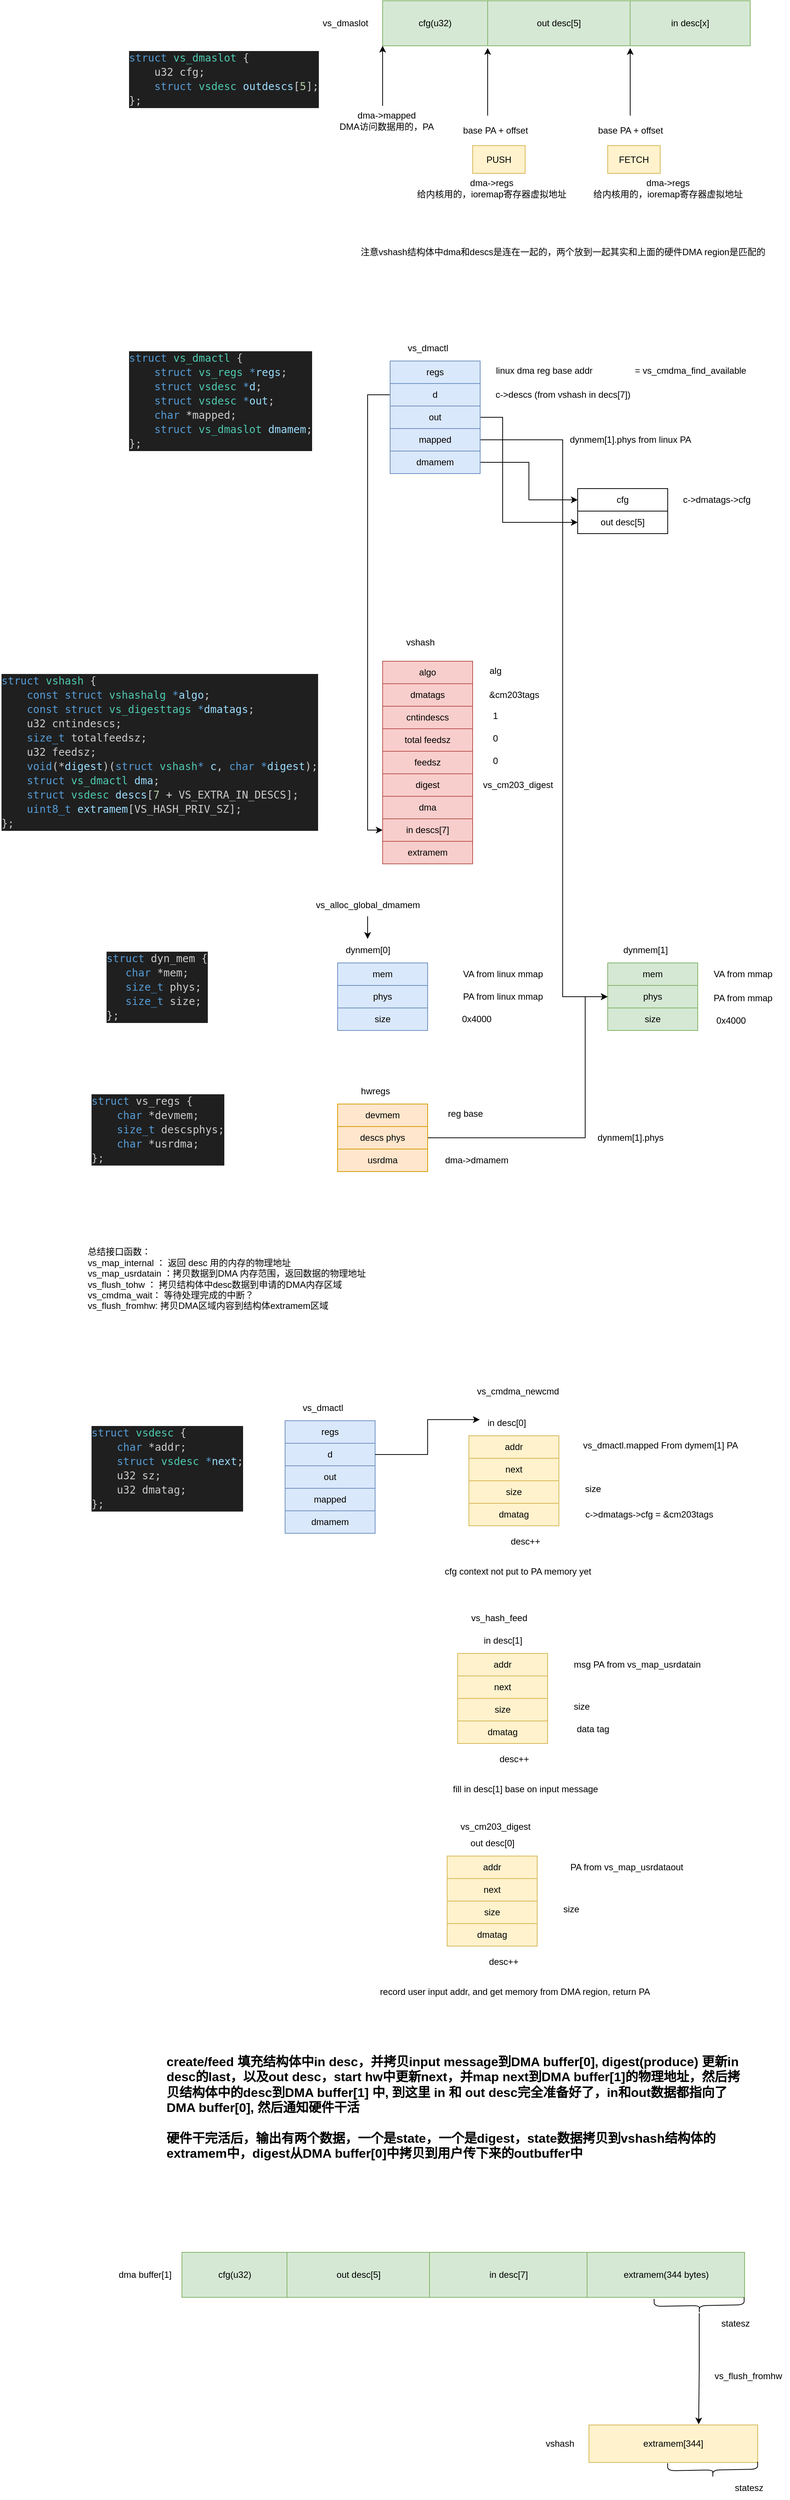 <mxfile version="24.4.2" type="github">
  <diagram name="Page-1" id="1T8nS3-H_Zj8YaDaIl3L">
    <mxGraphModel dx="2086" dy="682" grid="1" gridSize="10" guides="1" tooltips="1" connect="1" arrows="1" fold="1" page="1" pageScale="1" pageWidth="850" pageHeight="1100" math="0" shadow="0">
      <root>
        <mxCell id="0" />
        <mxCell id="1" parent="0" />
        <mxCell id="O9-vtD-8rxhe8wtmSDLd-1" value="cfg(u32)" style="rounded=0;whiteSpace=wrap;html=1;fillColor=#d5e8d4;strokeColor=#82b366;" vertex="1" parent="1">
          <mxGeometry x="220" y="260" width="140" height="60" as="geometry" />
        </mxCell>
        <mxCell id="O9-vtD-8rxhe8wtmSDLd-2" value="out desc[5]" style="rounded=0;whiteSpace=wrap;html=1;fillColor=#d5e8d4;strokeColor=#82b366;" vertex="1" parent="1">
          <mxGeometry x="360" y="260" width="190" height="60" as="geometry" />
        </mxCell>
        <mxCell id="O9-vtD-8rxhe8wtmSDLd-3" value="in desc[x]" style="rounded=0;whiteSpace=wrap;html=1;fillColor=#d5e8d4;strokeColor=#82b366;" vertex="1" parent="1">
          <mxGeometry x="550" y="260" width="160" height="60" as="geometry" />
        </mxCell>
        <mxCell id="O9-vtD-8rxhe8wtmSDLd-4" value="&lt;div style=&quot;color: #cccccc;background-color: #1f1f1f;font-family: &#39;Droid Sans Mono&#39;, &#39;monospace&#39;, monospace;font-weight: normal;font-size: 14px;line-height: 19px;white-space: pre;&quot;&gt;&lt;div&gt;&lt;span style=&quot;color: #569cd6;&quot;&gt;struct&lt;/span&gt;&lt;span style=&quot;color: #cccccc;&quot;&gt; &lt;/span&gt;&lt;span style=&quot;color: #4ec9b0;&quot;&gt;vs_dmaslot&lt;/span&gt;&lt;span style=&quot;color: #cccccc;&quot;&gt; {&lt;/span&gt;&lt;/div&gt;&lt;div&gt;&lt;span style=&quot;color: #cccccc;&quot;&gt;    u32 cfg;&lt;/span&gt;&lt;/div&gt;&lt;div&gt;&lt;span style=&quot;color: #cccccc;&quot;&gt;    &lt;/span&gt;&lt;span style=&quot;color: #569cd6;&quot;&gt;struct&lt;/span&gt;&lt;span style=&quot;color: #cccccc;&quot;&gt; &lt;/span&gt;&lt;span style=&quot;color: #4ec9b0;&quot;&gt;vsdesc&lt;/span&gt;&lt;span style=&quot;color: #cccccc;&quot;&gt; &lt;/span&gt;&lt;span style=&quot;color: #9cdcfe;&quot;&gt;outdescs&lt;/span&gt;&lt;span style=&quot;color: #cccccc;&quot;&gt;[&lt;/span&gt;&lt;span style=&quot;color: #b5cea8;&quot;&gt;5&lt;/span&gt;&lt;span style=&quot;color: #cccccc;&quot;&gt;];&lt;/span&gt;&lt;/div&gt;&lt;div&gt;&lt;span style=&quot;color: #cccccc;&quot;&gt;};&lt;/span&gt;&lt;/div&gt;&lt;/div&gt;" style="text;whiteSpace=wrap;html=1;" vertex="1" parent="1">
          <mxGeometry x="-120" y="320" width="290" height="100" as="geometry" />
        </mxCell>
        <mxCell id="O9-vtD-8rxhe8wtmSDLd-5" value="vs_dmaslot" style="text;html=1;align=center;verticalAlign=middle;resizable=0;points=[];autosize=1;strokeColor=none;fillColor=none;" vertex="1" parent="1">
          <mxGeometry x="130" y="275" width="80" height="30" as="geometry" />
        </mxCell>
        <mxCell id="O9-vtD-8rxhe8wtmSDLd-6" value="" style="endArrow=classic;html=1;rounded=0;entryX=0;entryY=1;entryDx=0;entryDy=0;" edge="1" parent="1" target="O9-vtD-8rxhe8wtmSDLd-1">
          <mxGeometry width="50" height="50" relative="1" as="geometry">
            <mxPoint x="220" y="400" as="sourcePoint" />
            <mxPoint x="270" y="390" as="targetPoint" />
          </mxGeometry>
        </mxCell>
        <mxCell id="O9-vtD-8rxhe8wtmSDLd-7" value="dma-&amp;gt;mapped&lt;div&gt;DMA访问数据用的，PA&lt;/div&gt;" style="text;html=1;align=center;verticalAlign=middle;resizable=0;points=[];autosize=1;strokeColor=none;fillColor=none;" vertex="1" parent="1">
          <mxGeometry x="150" y="400" width="150" height="40" as="geometry" />
        </mxCell>
        <mxCell id="O9-vtD-8rxhe8wtmSDLd-8" value="" style="endArrow=classic;html=1;rounded=0;entryX=0;entryY=1;entryDx=0;entryDy=0;" edge="1" parent="1">
          <mxGeometry width="50" height="50" relative="1" as="geometry">
            <mxPoint x="360" y="413" as="sourcePoint" />
            <mxPoint x="360" y="323" as="targetPoint" />
          </mxGeometry>
        </mxCell>
        <mxCell id="O9-vtD-8rxhe8wtmSDLd-9" value="" style="endArrow=classic;html=1;rounded=0;entryX=0;entryY=1;entryDx=0;entryDy=0;" edge="1" parent="1">
          <mxGeometry width="50" height="50" relative="1" as="geometry">
            <mxPoint x="550" y="413" as="sourcePoint" />
            <mxPoint x="550" y="323" as="targetPoint" />
          </mxGeometry>
        </mxCell>
        <mxCell id="O9-vtD-8rxhe8wtmSDLd-10" value="base PA + offset" style="text;html=1;align=center;verticalAlign=middle;resizable=0;points=[];autosize=1;strokeColor=none;fillColor=none;" vertex="1" parent="1">
          <mxGeometry x="315" y="418" width="110" height="30" as="geometry" />
        </mxCell>
        <mxCell id="O9-vtD-8rxhe8wtmSDLd-11" value="base PA + offset" style="text;html=1;align=center;verticalAlign=middle;resizable=0;points=[];autosize=1;strokeColor=none;fillColor=none;" vertex="1" parent="1">
          <mxGeometry x="495" y="418" width="110" height="30" as="geometry" />
        </mxCell>
        <mxCell id="O9-vtD-8rxhe8wtmSDLd-13" value="PUSH" style="rounded=0;whiteSpace=wrap;html=1;fillColor=#fff2cc;strokeColor=#d6b656;" vertex="1" parent="1">
          <mxGeometry x="340" y="453" width="70" height="37" as="geometry" />
        </mxCell>
        <mxCell id="O9-vtD-8rxhe8wtmSDLd-14" value="FETCH" style="rounded=0;whiteSpace=wrap;html=1;fillColor=#fff2cc;strokeColor=#d6b656;" vertex="1" parent="1">
          <mxGeometry x="520" y="453" width="70" height="37" as="geometry" />
        </mxCell>
        <mxCell id="O9-vtD-8rxhe8wtmSDLd-15" value="dma-&amp;gt;regs&lt;div&gt;给内核用的，ioremap寄存器虚拟地址&lt;/div&gt;" style="text;html=1;align=center;verticalAlign=middle;resizable=0;points=[];autosize=1;strokeColor=none;fillColor=none;" vertex="1" parent="1">
          <mxGeometry x="255" y="490" width="220" height="40" as="geometry" />
        </mxCell>
        <mxCell id="O9-vtD-8rxhe8wtmSDLd-18" value="dma-&amp;gt;regs&lt;div&gt;给内核用的，ioremap寄存器虚拟地址&lt;/div&gt;" style="text;html=1;align=center;verticalAlign=middle;resizable=0;points=[];autosize=1;strokeColor=none;fillColor=none;" vertex="1" parent="1">
          <mxGeometry x="490" y="490" width="220" height="40" as="geometry" />
        </mxCell>
        <mxCell id="O9-vtD-8rxhe8wtmSDLd-20" value="regs" style="rounded=0;whiteSpace=wrap;html=1;fillColor=#dae8fc;strokeColor=#6c8ebf;" vertex="1" parent="1">
          <mxGeometry x="230" y="740" width="120" height="30" as="geometry" />
        </mxCell>
        <mxCell id="O9-vtD-8rxhe8wtmSDLd-51" style="edgeStyle=orthogonalEdgeStyle;rounded=0;orthogonalLoop=1;jettySize=auto;html=1;entryX=0;entryY=0.5;entryDx=0;entryDy=0;" edge="1" parent="1" source="O9-vtD-8rxhe8wtmSDLd-21" target="O9-vtD-8rxhe8wtmSDLd-41">
          <mxGeometry relative="1" as="geometry">
            <Array as="points">
              <mxPoint x="200" y="785" />
              <mxPoint x="200" y="1365" />
            </Array>
          </mxGeometry>
        </mxCell>
        <mxCell id="O9-vtD-8rxhe8wtmSDLd-21" value="d" style="rounded=0;whiteSpace=wrap;html=1;fillColor=#dae8fc;strokeColor=#6c8ebf;" vertex="1" parent="1">
          <mxGeometry x="230" y="770" width="120" height="30" as="geometry" />
        </mxCell>
        <mxCell id="O9-vtD-8rxhe8wtmSDLd-52" style="edgeStyle=orthogonalEdgeStyle;rounded=0;orthogonalLoop=1;jettySize=auto;html=1;entryX=0;entryY=0.5;entryDx=0;entryDy=0;" edge="1" parent="1" source="O9-vtD-8rxhe8wtmSDLd-22" target="O9-vtD-8rxhe8wtmSDLd-26">
          <mxGeometry relative="1" as="geometry">
            <Array as="points">
              <mxPoint x="380" y="815" />
              <mxPoint x="380" y="955" />
            </Array>
          </mxGeometry>
        </mxCell>
        <mxCell id="O9-vtD-8rxhe8wtmSDLd-22" value="out" style="rounded=0;whiteSpace=wrap;html=1;fillColor=#dae8fc;strokeColor=#6c8ebf;" vertex="1" parent="1">
          <mxGeometry x="230" y="800" width="120" height="30" as="geometry" />
        </mxCell>
        <mxCell id="O9-vtD-8rxhe8wtmSDLd-84" style="edgeStyle=orthogonalEdgeStyle;rounded=0;orthogonalLoop=1;jettySize=auto;html=1;entryX=0;entryY=0.5;entryDx=0;entryDy=0;" edge="1" parent="1" source="O9-vtD-8rxhe8wtmSDLd-23" target="O9-vtD-8rxhe8wtmSDLd-66">
          <mxGeometry relative="1" as="geometry">
            <Array as="points">
              <mxPoint x="460" y="845" />
              <mxPoint x="460" y="1587" />
            </Array>
          </mxGeometry>
        </mxCell>
        <mxCell id="O9-vtD-8rxhe8wtmSDLd-23" value="mapped" style="rounded=0;whiteSpace=wrap;html=1;fillColor=#dae8fc;strokeColor=#6c8ebf;" vertex="1" parent="1">
          <mxGeometry x="230" y="830" width="120" height="30" as="geometry" />
        </mxCell>
        <mxCell id="O9-vtD-8rxhe8wtmSDLd-27" style="edgeStyle=orthogonalEdgeStyle;rounded=0;orthogonalLoop=1;jettySize=auto;html=1;entryX=0;entryY=0.5;entryDx=0;entryDy=0;" edge="1" parent="1" source="O9-vtD-8rxhe8wtmSDLd-24" target="O9-vtD-8rxhe8wtmSDLd-25">
          <mxGeometry relative="1" as="geometry" />
        </mxCell>
        <mxCell id="O9-vtD-8rxhe8wtmSDLd-24" value="&lt;span style=&quot;text-align: left;&quot;&gt;dmamem&lt;/span&gt;" style="rounded=0;whiteSpace=wrap;html=1;fillColor=#dae8fc;strokeColor=#6c8ebf;" vertex="1" parent="1">
          <mxGeometry x="230" y="860" width="120" height="30" as="geometry" />
        </mxCell>
        <mxCell id="O9-vtD-8rxhe8wtmSDLd-25" value="&lt;span style=&quot;text-align: left;&quot;&gt;cfg&lt;/span&gt;" style="rounded=0;whiteSpace=wrap;html=1;" vertex="1" parent="1">
          <mxGeometry x="480" y="910" width="120" height="30" as="geometry" />
        </mxCell>
        <mxCell id="O9-vtD-8rxhe8wtmSDLd-26" value="&lt;span style=&quot;text-align: left;&quot;&gt;out desc[5]&lt;/span&gt;" style="rounded=0;whiteSpace=wrap;html=1;" vertex="1" parent="1">
          <mxGeometry x="480" y="940" width="120" height="30" as="geometry" />
        </mxCell>
        <mxCell id="O9-vtD-8rxhe8wtmSDLd-28" value="&lt;div style=&quot;color: #cccccc;background-color: #1f1f1f;font-family: &#39;Droid Sans Mono&#39;, &#39;monospace&#39;, monospace;font-weight: normal;font-size: 14px;line-height: 19px;white-space: pre;&quot;&gt;&lt;div&gt;&lt;span style=&quot;color: #569cd6;&quot;&gt;struct&lt;/span&gt;&lt;span style=&quot;color: #cccccc;&quot;&gt; &lt;/span&gt;&lt;span style=&quot;color: #4ec9b0;&quot;&gt;vs_dmactl&lt;/span&gt;&lt;span style=&quot;color: #cccccc;&quot;&gt; {&lt;/span&gt;&lt;/div&gt;&lt;div&gt;&lt;span style=&quot;color: #cccccc;&quot;&gt;    &lt;/span&gt;&lt;span style=&quot;color: #569cd6;&quot;&gt;struct&lt;/span&gt;&lt;span style=&quot;color: #cccccc;&quot;&gt; &lt;/span&gt;&lt;span style=&quot;color: #4ec9b0;&quot;&gt;vs_regs&lt;/span&gt;&lt;span style=&quot;color: #cccccc;&quot;&gt; &lt;/span&gt;&lt;span style=&quot;color: #569cd6;&quot;&gt;*&lt;/span&gt;&lt;span style=&quot;color: #9cdcfe;&quot;&gt;regs&lt;/span&gt;&lt;span style=&quot;color: #cccccc;&quot;&gt;;&lt;/span&gt;&lt;/div&gt;&lt;div&gt;&lt;span style=&quot;color: #cccccc;&quot;&gt;    &lt;/span&gt;&lt;span style=&quot;color: #569cd6;&quot;&gt;struct&lt;/span&gt;&lt;span style=&quot;color: #cccccc;&quot;&gt; &lt;/span&gt;&lt;span style=&quot;color: #4ec9b0;&quot;&gt;vsdesc&lt;/span&gt;&lt;span style=&quot;color: #cccccc;&quot;&gt; &lt;/span&gt;&lt;span style=&quot;color: #569cd6;&quot;&gt;*&lt;/span&gt;&lt;span style=&quot;color: #9cdcfe;&quot;&gt;d&lt;/span&gt;&lt;span style=&quot;color: #cccccc;&quot;&gt;;&lt;/span&gt;&lt;/div&gt;&lt;div&gt;&lt;span style=&quot;color: #cccccc;&quot;&gt;    &lt;/span&gt;&lt;span style=&quot;color: #569cd6;&quot;&gt;struct&lt;/span&gt;&lt;span style=&quot;color: #cccccc;&quot;&gt; &lt;/span&gt;&lt;span style=&quot;color: #4ec9b0;&quot;&gt;vsdesc&lt;/span&gt;&lt;span style=&quot;color: #cccccc;&quot;&gt; &lt;/span&gt;&lt;span style=&quot;color: #569cd6;&quot;&gt;*&lt;/span&gt;&lt;span style=&quot;color: #9cdcfe;&quot;&gt;out&lt;/span&gt;&lt;span style=&quot;color: #cccccc;&quot;&gt;;&lt;/span&gt;&lt;/div&gt;&lt;div&gt;&lt;span style=&quot;color: #cccccc;&quot;&gt;    &lt;/span&gt;&lt;span style=&quot;color: #569cd6;&quot;&gt;char&lt;/span&gt;&lt;span style=&quot;color: #cccccc;&quot;&gt; &lt;/span&gt;&lt;span style=&quot;color: #d4d4d4;&quot;&gt;*&lt;/span&gt;&lt;span style=&quot;color: #cccccc;&quot;&gt;mapped;&lt;/span&gt;&lt;/div&gt;&lt;div&gt;&lt;span style=&quot;color: #cccccc;&quot;&gt;    &lt;/span&gt;&lt;span style=&quot;color: #569cd6;&quot;&gt;struct&lt;/span&gt;&lt;span style=&quot;color: #cccccc;&quot;&gt; &lt;/span&gt;&lt;span style=&quot;color: #4ec9b0;&quot;&gt;vs_dmaslot&lt;/span&gt;&lt;span style=&quot;color: #cccccc;&quot;&gt; &lt;/span&gt;&lt;span style=&quot;color: #9cdcfe;&quot;&gt;dmamem&lt;/span&gt;&lt;span style=&quot;color: #cccccc;&quot;&gt;;&lt;/span&gt;&lt;/div&gt;&lt;div&gt;&lt;span style=&quot;color: #cccccc;&quot;&gt;};&lt;/span&gt;&lt;/div&gt;&lt;/div&gt;" style="text;whiteSpace=wrap;html=1;" vertex="1" parent="1">
          <mxGeometry x="-120" y="720" width="280" height="160" as="geometry" />
        </mxCell>
        <mxCell id="O9-vtD-8rxhe8wtmSDLd-29" value="= vs_cmdma_find_available" style="text;html=1;align=center;verticalAlign=middle;resizable=0;points=[];autosize=1;strokeColor=none;fillColor=none;" vertex="1" parent="1">
          <mxGeometry x="545" y="738" width="170" height="30" as="geometry" />
        </mxCell>
        <mxCell id="O9-vtD-8rxhe8wtmSDLd-30" value="linux dma reg base addr" style="text;html=1;align=center;verticalAlign=middle;resizable=0;points=[];autosize=1;strokeColor=none;fillColor=none;" vertex="1" parent="1">
          <mxGeometry x="360" y="738" width="150" height="30" as="geometry" />
        </mxCell>
        <mxCell id="O9-vtD-8rxhe8wtmSDLd-31" value="&lt;div style=&quot;color: #cccccc;background-color: #1f1f1f;font-family: &#39;Droid Sans Mono&#39;, &#39;monospace&#39;, monospace;font-weight: normal;font-size: 14px;line-height: 19px;white-space: pre;&quot;&gt;&lt;div&gt;&lt;span style=&quot;color: #569cd6;&quot;&gt;struct&lt;/span&gt;&lt;span style=&quot;color: #cccccc;&quot;&gt; &lt;/span&gt;&lt;span style=&quot;color: #4ec9b0;&quot;&gt;vshash&lt;/span&gt;&lt;span style=&quot;color: #cccccc;&quot;&gt; {&lt;/span&gt;&lt;/div&gt;&lt;div&gt;&lt;span style=&quot;color: #cccccc;&quot;&gt;    &lt;/span&gt;&lt;span style=&quot;color: #569cd6;&quot;&gt;const&lt;/span&gt;&lt;span style=&quot;color: #cccccc;&quot;&gt; &lt;/span&gt;&lt;span style=&quot;color: #569cd6;&quot;&gt;struct&lt;/span&gt;&lt;span style=&quot;color: #cccccc;&quot;&gt; &lt;/span&gt;&lt;span style=&quot;color: #4ec9b0;&quot;&gt;vshashalg&lt;/span&gt;&lt;span style=&quot;color: #cccccc;&quot;&gt; &lt;/span&gt;&lt;span style=&quot;color: #569cd6;&quot;&gt;*&lt;/span&gt;&lt;span style=&quot;color: #9cdcfe;&quot;&gt;algo&lt;/span&gt;&lt;span style=&quot;color: #cccccc;&quot;&gt;;&lt;/span&gt;&lt;/div&gt;&lt;div&gt;&lt;span style=&quot;color: #cccccc;&quot;&gt;    &lt;/span&gt;&lt;span style=&quot;color: #569cd6;&quot;&gt;const&lt;/span&gt;&lt;span style=&quot;color: #cccccc;&quot;&gt; &lt;/span&gt;&lt;span style=&quot;color: #569cd6;&quot;&gt;struct&lt;/span&gt;&lt;span style=&quot;color: #cccccc;&quot;&gt; &lt;/span&gt;&lt;span style=&quot;color: #4ec9b0;&quot;&gt;vs_digesttags&lt;/span&gt;&lt;span style=&quot;color: #cccccc;&quot;&gt; &lt;/span&gt;&lt;span style=&quot;color: #569cd6;&quot;&gt;*&lt;/span&gt;&lt;span style=&quot;color: #9cdcfe;&quot;&gt;dmatags&lt;/span&gt;&lt;span style=&quot;color: #cccccc;&quot;&gt;;&lt;/span&gt;&lt;/div&gt;&lt;div&gt;&lt;span style=&quot;color: #cccccc;&quot;&gt;    u32 cntindescs;&lt;/span&gt;&lt;/div&gt;&lt;div&gt;&lt;span style=&quot;color: #cccccc;&quot;&gt;    &lt;/span&gt;&lt;span style=&quot;color: #569cd6;&quot;&gt;size_t&lt;/span&gt;&lt;span style=&quot;color: #cccccc;&quot;&gt; totalfeedsz;&lt;/span&gt;&lt;/div&gt;&lt;div&gt;&lt;span style=&quot;color: #cccccc;&quot;&gt;    u32 feedsz;&lt;/span&gt;&lt;/div&gt;&lt;div&gt;&lt;span style=&quot;color: #cccccc;&quot;&gt;    &lt;/span&gt;&lt;span style=&quot;color: #569cd6;&quot;&gt;void&lt;/span&gt;&lt;span style=&quot;color: #cccccc;&quot;&gt;(*&lt;/span&gt;&lt;span style=&quot;color: #9cdcfe;&quot;&gt;digest&lt;/span&gt;&lt;span style=&quot;color: #cccccc;&quot;&gt;)(&lt;/span&gt;&lt;span style=&quot;color: #569cd6;&quot;&gt;struct&lt;/span&gt;&lt;span style=&quot;color: #cccccc;&quot;&gt; &lt;/span&gt;&lt;span style=&quot;color: #4ec9b0;&quot;&gt;vshash&lt;/span&gt;&lt;span style=&quot;color: #569cd6;&quot;&gt;*&lt;/span&gt;&lt;span style=&quot;color: #cccccc;&quot;&gt; &lt;/span&gt;&lt;span style=&quot;color: #9cdcfe;&quot;&gt;c&lt;/span&gt;&lt;span style=&quot;color: #cccccc;&quot;&gt;, &lt;/span&gt;&lt;span style=&quot;color: #569cd6;&quot;&gt;char&lt;/span&gt;&lt;span style=&quot;color: #cccccc;&quot;&gt; &lt;/span&gt;&lt;span style=&quot;color: #569cd6;&quot;&gt;*&lt;/span&gt;&lt;span style=&quot;color: #9cdcfe;&quot;&gt;digest&lt;/span&gt;&lt;span style=&quot;color: #cccccc;&quot;&gt;);&lt;/span&gt;&lt;/div&gt;&lt;div&gt;&lt;span style=&quot;color: #cccccc;&quot;&gt;    &lt;/span&gt;&lt;span style=&quot;color: #569cd6;&quot;&gt;struct&lt;/span&gt;&lt;span style=&quot;color: #cccccc;&quot;&gt; &lt;/span&gt;&lt;span style=&quot;color: #4ec9b0;&quot;&gt;vs_dmactl&lt;/span&gt;&lt;span style=&quot;color: #cccccc;&quot;&gt; &lt;/span&gt;&lt;span style=&quot;color: #9cdcfe;&quot;&gt;dma&lt;/span&gt;&lt;span style=&quot;color: #cccccc;&quot;&gt;;&lt;/span&gt;&lt;/div&gt;&lt;div&gt;&lt;span style=&quot;color: #cccccc;&quot;&gt;    &lt;/span&gt;&lt;span style=&quot;color: #569cd6;&quot;&gt;struct&lt;/span&gt;&lt;span style=&quot;color: #cccccc;&quot;&gt; &lt;/span&gt;&lt;span style=&quot;color: #4ec9b0;&quot;&gt;vsdesc&lt;/span&gt;&lt;span style=&quot;color: #cccccc;&quot;&gt; &lt;/span&gt;&lt;span style=&quot;color: #9cdcfe;&quot;&gt;descs&lt;/span&gt;&lt;span style=&quot;color: #cccccc;&quot;&gt;[&lt;/span&gt;&lt;span style=&quot;color: #b5cea8;&quot;&gt;7&lt;/span&gt;&lt;span style=&quot;color: #cccccc;&quot;&gt; &lt;/span&gt;&lt;span style=&quot;color: #d4d4d4;&quot;&gt;+&lt;/span&gt;&lt;span style=&quot;color: #cccccc;&quot;&gt; VS_EXTRA_IN_DESCS];&lt;/span&gt;&lt;/div&gt;&lt;div&gt;&lt;span style=&quot;color: #cccccc;&quot;&gt;    &lt;/span&gt;&lt;span style=&quot;color: #569cd6;&quot;&gt;uint8_t&lt;/span&gt;&lt;span style=&quot;color: #cccccc;&quot;&gt; &lt;/span&gt;&lt;span style=&quot;color: #9cdcfe;&quot;&gt;extramem&lt;/span&gt;&lt;span style=&quot;color: #cccccc;&quot;&gt;[VS_HASH_PRIV_SZ];&lt;/span&gt;&lt;/div&gt;&lt;div&gt;&lt;span style=&quot;color: #cccccc;&quot;&gt;};&lt;/span&gt;&lt;/div&gt;&lt;/div&gt;" style="text;whiteSpace=wrap;html=1;" vertex="1" parent="1">
          <mxGeometry x="-290" y="1150" width="450" height="230" as="geometry" />
        </mxCell>
        <mxCell id="O9-vtD-8rxhe8wtmSDLd-32" value="vs_dmactl" style="text;html=1;align=center;verticalAlign=middle;resizable=0;points=[];autosize=1;strokeColor=none;fillColor=none;" vertex="1" parent="1">
          <mxGeometry x="240" y="708" width="80" height="30" as="geometry" />
        </mxCell>
        <mxCell id="O9-vtD-8rxhe8wtmSDLd-33" value="algo" style="rounded=0;whiteSpace=wrap;html=1;fillColor=#f8cecc;strokeColor=#b85450;" vertex="1" parent="1">
          <mxGeometry x="220" y="1140" width="120" height="30" as="geometry" />
        </mxCell>
        <mxCell id="O9-vtD-8rxhe8wtmSDLd-34" value="dmatags" style="rounded=0;whiteSpace=wrap;html=1;fillColor=#f8cecc;strokeColor=#b85450;" vertex="1" parent="1">
          <mxGeometry x="220" y="1170" width="120" height="30" as="geometry" />
        </mxCell>
        <mxCell id="O9-vtD-8rxhe8wtmSDLd-35" value="cntindescs" style="rounded=0;whiteSpace=wrap;html=1;fillColor=#f8cecc;strokeColor=#b85450;" vertex="1" parent="1">
          <mxGeometry x="220" y="1200" width="120" height="30" as="geometry" />
        </mxCell>
        <mxCell id="O9-vtD-8rxhe8wtmSDLd-36" value="total feedsz" style="rounded=0;whiteSpace=wrap;html=1;fillColor=#f8cecc;strokeColor=#b85450;" vertex="1" parent="1">
          <mxGeometry x="220" y="1230" width="120" height="30" as="geometry" />
        </mxCell>
        <mxCell id="O9-vtD-8rxhe8wtmSDLd-37" value="&lt;span style=&quot;text-align: left;&quot;&gt;feedsz&lt;/span&gt;" style="rounded=0;whiteSpace=wrap;html=1;fillColor=#f8cecc;strokeColor=#b85450;" vertex="1" parent="1">
          <mxGeometry x="220" y="1260" width="120" height="30" as="geometry" />
        </mxCell>
        <mxCell id="O9-vtD-8rxhe8wtmSDLd-38" value="vshash" style="text;html=1;align=center;verticalAlign=middle;resizable=0;points=[];autosize=1;strokeColor=none;fillColor=none;" vertex="1" parent="1">
          <mxGeometry x="240" y="1100" width="60" height="30" as="geometry" />
        </mxCell>
        <mxCell id="O9-vtD-8rxhe8wtmSDLd-39" value="&lt;span style=&quot;text-align: left;&quot;&gt;digest&lt;/span&gt;" style="rounded=0;whiteSpace=wrap;html=1;fillColor=#f8cecc;strokeColor=#b85450;" vertex="1" parent="1">
          <mxGeometry x="220" y="1290" width="120" height="30" as="geometry" />
        </mxCell>
        <mxCell id="O9-vtD-8rxhe8wtmSDLd-40" value="&lt;span style=&quot;text-align: left;&quot;&gt;dma&lt;/span&gt;" style="rounded=0;whiteSpace=wrap;html=1;fillColor=#f8cecc;strokeColor=#b85450;" vertex="1" parent="1">
          <mxGeometry x="220" y="1320" width="120" height="30" as="geometry" />
        </mxCell>
        <mxCell id="O9-vtD-8rxhe8wtmSDLd-41" value="&lt;span style=&quot;text-align: left;&quot;&gt;in descs[7]&lt;/span&gt;" style="rounded=0;whiteSpace=wrap;html=1;fillColor=#f8cecc;strokeColor=#b85450;" vertex="1" parent="1">
          <mxGeometry x="220" y="1350" width="120" height="30" as="geometry" />
        </mxCell>
        <mxCell id="O9-vtD-8rxhe8wtmSDLd-42" value="&lt;span style=&quot;text-align: left;&quot;&gt;extramem&lt;/span&gt;" style="rounded=0;whiteSpace=wrap;html=1;fillColor=#f8cecc;strokeColor=#b85450;" vertex="1" parent="1">
          <mxGeometry x="220" y="1380" width="120" height="30" as="geometry" />
        </mxCell>
        <mxCell id="O9-vtD-8rxhe8wtmSDLd-43" value="&amp;amp;cm203tags" style="text;html=1;align=center;verticalAlign=middle;resizable=0;points=[];autosize=1;strokeColor=none;fillColor=none;" vertex="1" parent="1">
          <mxGeometry x="350" y="1170" width="90" height="30" as="geometry" />
        </mxCell>
        <mxCell id="O9-vtD-8rxhe8wtmSDLd-44" value="alg" style="text;html=1;align=center;verticalAlign=middle;resizable=0;points=[];autosize=1;strokeColor=none;fillColor=none;" vertex="1" parent="1">
          <mxGeometry x="350" y="1138" width="40" height="30" as="geometry" />
        </mxCell>
        <mxCell id="O9-vtD-8rxhe8wtmSDLd-45" value="vs_cm203_digest" style="text;html=1;align=center;verticalAlign=middle;resizable=0;points=[];autosize=1;strokeColor=none;fillColor=none;" vertex="1" parent="1">
          <mxGeometry x="340" y="1290" width="120" height="30" as="geometry" />
        </mxCell>
        <mxCell id="O9-vtD-8rxhe8wtmSDLd-46" value="1" style="text;html=1;align=center;verticalAlign=middle;resizable=0;points=[];autosize=1;strokeColor=none;fillColor=none;" vertex="1" parent="1">
          <mxGeometry x="355" y="1198" width="30" height="30" as="geometry" />
        </mxCell>
        <mxCell id="O9-vtD-8rxhe8wtmSDLd-47" value="0" style="text;html=1;align=center;verticalAlign=middle;resizable=0;points=[];autosize=1;strokeColor=none;fillColor=none;" vertex="1" parent="1">
          <mxGeometry x="355" y="1228" width="30" height="30" as="geometry" />
        </mxCell>
        <mxCell id="O9-vtD-8rxhe8wtmSDLd-48" value="0" style="text;html=1;align=center;verticalAlign=middle;resizable=0;points=[];autosize=1;strokeColor=none;fillColor=none;" vertex="1" parent="1">
          <mxGeometry x="355" y="1258" width="30" height="30" as="geometry" />
        </mxCell>
        <mxCell id="O9-vtD-8rxhe8wtmSDLd-49" value="c-&amp;gt;dmatags-&amp;gt;cfg" style="text;html=1;align=center;verticalAlign=middle;resizable=0;points=[];autosize=1;strokeColor=none;fillColor=none;" vertex="1" parent="1">
          <mxGeometry x="610" y="910" width="110" height="30" as="geometry" />
        </mxCell>
        <mxCell id="O9-vtD-8rxhe8wtmSDLd-50" value="c-&amp;gt;descs (from vshash in decs[7])" style="text;html=1;align=center;verticalAlign=middle;resizable=0;points=[];autosize=1;strokeColor=none;fillColor=none;" vertex="1" parent="1">
          <mxGeometry x="360" y="770" width="200" height="30" as="geometry" />
        </mxCell>
        <mxCell id="O9-vtD-8rxhe8wtmSDLd-53" value="dynmem[1].phys from linux PA" style="text;html=1;align=center;verticalAlign=middle;resizable=0;points=[];autosize=1;strokeColor=none;fillColor=none;" vertex="1" parent="1">
          <mxGeometry x="455" y="830" width="190" height="30" as="geometry" />
        </mxCell>
        <mxCell id="O9-vtD-8rxhe8wtmSDLd-54" value="&lt;div style=&quot;color: #cccccc;background-color: #1f1f1f;font-family: &#39;Droid Sans Mono&#39;, &#39;monospace&#39;, monospace;font-weight: normal;font-size: 14px;line-height: 19px;white-space: pre;&quot;&gt;&lt;div&gt;&lt;span style=&quot;color: #569cd6;&quot;&gt;struct&lt;/span&gt;&lt;span style=&quot;color: #cccccc;&quot;&gt; vs_regs {&lt;/span&gt;&lt;/div&gt;&lt;div&gt;&lt;span style=&quot;color: #cccccc;&quot;&gt;    &lt;/span&gt;&lt;span style=&quot;color: #569cd6;&quot;&gt;char&lt;/span&gt;&lt;span style=&quot;color: #cccccc;&quot;&gt; &lt;/span&gt;&lt;span style=&quot;color: #d4d4d4;&quot;&gt;*&lt;/span&gt;&lt;span style=&quot;color: #cccccc;&quot;&gt;devmem;&lt;/span&gt;&lt;/div&gt;&lt;div&gt;&lt;span style=&quot;color: #cccccc;&quot;&gt;    &lt;/span&gt;&lt;span style=&quot;color: #569cd6;&quot;&gt;size_t&lt;/span&gt;&lt;span style=&quot;color: #cccccc;&quot;&gt; descsphys;&lt;/span&gt;&lt;/div&gt;&lt;div&gt;&lt;span style=&quot;color: #cccccc;&quot;&gt;    &lt;/span&gt;&lt;span style=&quot;color: #569cd6;&quot;&gt;char&lt;/span&gt;&lt;span style=&quot;color: #cccccc;&quot;&gt; &lt;/span&gt;&lt;span style=&quot;color: #d4d4d4;&quot;&gt;*&lt;/span&gt;&lt;span style=&quot;color: #cccccc;&quot;&gt;usrdma;&lt;/span&gt;&lt;/div&gt;&lt;div&gt;&lt;span style=&quot;color: #cccccc;&quot;&gt;};&lt;/span&gt;&lt;/div&gt;&lt;/div&gt;" style="text;whiteSpace=wrap;html=1;" vertex="1" parent="1">
          <mxGeometry x="-170" y="1710" width="210" height="120" as="geometry" />
        </mxCell>
        <mxCell id="O9-vtD-8rxhe8wtmSDLd-55" value="&lt;div style=&quot;color: #cccccc;background-color: #1f1f1f;font-family: &#39;Droid Sans Mono&#39;, &#39;monospace&#39;, monospace;font-weight: normal;font-size: 14px;line-height: 19px;white-space: pre;&quot;&gt;&lt;div&gt;&lt;span style=&quot;color: #569cd6;&quot;&gt;struct&lt;/span&gt;&lt;span style=&quot;color: #cccccc;&quot;&gt; dyn_mem {&lt;/span&gt;&lt;/div&gt;&lt;div&gt;&lt;span style=&quot;color: #cccccc;&quot;&gt;   &lt;/span&gt;&lt;span style=&quot;color: #569cd6;&quot;&gt;char&lt;/span&gt;&lt;span style=&quot;color: #cccccc;&quot;&gt; &lt;/span&gt;&lt;span style=&quot;color: #d4d4d4;&quot;&gt;*&lt;/span&gt;&lt;span style=&quot;color: #cccccc;&quot;&gt;mem;&lt;/span&gt;&lt;/div&gt;&lt;div&gt;&lt;span style=&quot;color: #cccccc;&quot;&gt;   &lt;/span&gt;&lt;span style=&quot;color: #569cd6;&quot;&gt;size_t&lt;/span&gt;&lt;span style=&quot;color: #cccccc;&quot;&gt; phys;&lt;/span&gt;&lt;/div&gt;&lt;div&gt;&lt;span style=&quot;color: #cccccc;&quot;&gt;   &lt;/span&gt;&lt;span style=&quot;color: #569cd6;&quot;&gt;size_t&lt;/span&gt;&lt;span style=&quot;color: #cccccc;&quot;&gt; size;&lt;/span&gt;&lt;/div&gt;&lt;div&gt;&lt;span style=&quot;color: #cccccc;&quot;&gt;};&lt;/span&gt;&lt;/div&gt;&lt;/div&gt;" style="text;whiteSpace=wrap;html=1;" vertex="1" parent="1">
          <mxGeometry x="-150" y="1520" width="170" height="120" as="geometry" />
        </mxCell>
        <mxCell id="O9-vtD-8rxhe8wtmSDLd-56" value="mem" style="rounded=0;whiteSpace=wrap;html=1;fillColor=#dae8fc;strokeColor=#6c8ebf;" vertex="1" parent="1">
          <mxGeometry x="160" y="1542" width="120" height="30" as="geometry" />
        </mxCell>
        <mxCell id="O9-vtD-8rxhe8wtmSDLd-57" value="phys" style="rounded=0;whiteSpace=wrap;html=1;fillColor=#dae8fc;strokeColor=#6c8ebf;" vertex="1" parent="1">
          <mxGeometry x="160" y="1572" width="120" height="30" as="geometry" />
        </mxCell>
        <mxCell id="O9-vtD-8rxhe8wtmSDLd-58" value="size" style="rounded=0;whiteSpace=wrap;html=1;fillColor=#dae8fc;strokeColor=#6c8ebf;" vertex="1" parent="1">
          <mxGeometry x="160" y="1602" width="120" height="30" as="geometry" />
        </mxCell>
        <mxCell id="O9-vtD-8rxhe8wtmSDLd-63" value="dynmem[0]" style="text;html=1;align=center;verticalAlign=middle;resizable=0;points=[];autosize=1;strokeColor=none;fillColor=none;" vertex="1" parent="1">
          <mxGeometry x="160" y="1510" width="80" height="30" as="geometry" />
        </mxCell>
        <mxCell id="O9-vtD-8rxhe8wtmSDLd-64" value="dynmem[1]" style="text;html=1;align=center;verticalAlign=middle;resizable=0;points=[];autosize=1;strokeColor=none;fillColor=none;" vertex="1" parent="1">
          <mxGeometry x="530" y="1510" width="80" height="30" as="geometry" />
        </mxCell>
        <mxCell id="O9-vtD-8rxhe8wtmSDLd-65" value="mem" style="rounded=0;whiteSpace=wrap;html=1;fillColor=#d5e8d4;strokeColor=#82b366;" vertex="1" parent="1">
          <mxGeometry x="520" y="1542" width="120" height="30" as="geometry" />
        </mxCell>
        <mxCell id="O9-vtD-8rxhe8wtmSDLd-66" value="phys" style="rounded=0;whiteSpace=wrap;html=1;fillColor=#d5e8d4;strokeColor=#82b366;" vertex="1" parent="1">
          <mxGeometry x="520" y="1572" width="120" height="30" as="geometry" />
        </mxCell>
        <mxCell id="O9-vtD-8rxhe8wtmSDLd-67" value="size" style="rounded=0;whiteSpace=wrap;html=1;fillColor=#d5e8d4;strokeColor=#82b366;" vertex="1" parent="1">
          <mxGeometry x="520" y="1602" width="120" height="30" as="geometry" />
        </mxCell>
        <mxCell id="O9-vtD-8rxhe8wtmSDLd-68" value="0x4000" style="text;html=1;align=center;verticalAlign=middle;resizable=0;points=[];autosize=1;strokeColor=none;fillColor=none;" vertex="1" parent="1">
          <mxGeometry x="315" y="1602" width="60" height="30" as="geometry" />
        </mxCell>
        <mxCell id="O9-vtD-8rxhe8wtmSDLd-69" value="VA from linux mmap" style="text;html=1;align=center;verticalAlign=middle;resizable=0;points=[];autosize=1;strokeColor=none;fillColor=none;" vertex="1" parent="1">
          <mxGeometry x="315" y="1542" width="130" height="30" as="geometry" />
        </mxCell>
        <mxCell id="O9-vtD-8rxhe8wtmSDLd-70" value="PA from linux mmap" style="text;html=1;align=center;verticalAlign=middle;resizable=0;points=[];autosize=1;strokeColor=none;fillColor=none;" vertex="1" parent="1">
          <mxGeometry x="315" y="1572" width="130" height="30" as="geometry" />
        </mxCell>
        <mxCell id="O9-vtD-8rxhe8wtmSDLd-71" value="0x4000" style="text;html=1;align=center;verticalAlign=middle;resizable=0;points=[];autosize=1;strokeColor=none;fillColor=none;" vertex="1" parent="1">
          <mxGeometry x="654" y="1604" width="60" height="30" as="geometry" />
        </mxCell>
        <mxCell id="O9-vtD-8rxhe8wtmSDLd-72" value="VA from mmap" style="text;html=1;align=center;verticalAlign=middle;resizable=0;points=[];autosize=1;strokeColor=none;fillColor=none;" vertex="1" parent="1">
          <mxGeometry x="650" y="1542" width="100" height="30" as="geometry" />
        </mxCell>
        <mxCell id="O9-vtD-8rxhe8wtmSDLd-73" value="PA from mmap" style="text;html=1;align=center;verticalAlign=middle;resizable=0;points=[];autosize=1;strokeColor=none;fillColor=none;" vertex="1" parent="1">
          <mxGeometry x="650" y="1574" width="100" height="30" as="geometry" />
        </mxCell>
        <mxCell id="O9-vtD-8rxhe8wtmSDLd-75" style="edgeStyle=orthogonalEdgeStyle;rounded=0;orthogonalLoop=1;jettySize=auto;html=1;" edge="1" parent="1" source="O9-vtD-8rxhe8wtmSDLd-74" target="O9-vtD-8rxhe8wtmSDLd-63">
          <mxGeometry relative="1" as="geometry" />
        </mxCell>
        <mxCell id="O9-vtD-8rxhe8wtmSDLd-74" value="vs_alloc_global_dmamem" style="text;html=1;align=center;verticalAlign=middle;resizable=0;points=[];autosize=1;strokeColor=none;fillColor=none;" vertex="1" parent="1">
          <mxGeometry x="120" y="1450" width="160" height="30" as="geometry" />
        </mxCell>
        <mxCell id="O9-vtD-8rxhe8wtmSDLd-76" value="devmem" style="rounded=0;whiteSpace=wrap;html=1;fillColor=#ffe6cc;strokeColor=#d79b00;" vertex="1" parent="1">
          <mxGeometry x="160" y="1730" width="120" height="30" as="geometry" />
        </mxCell>
        <mxCell id="O9-vtD-8rxhe8wtmSDLd-82" style="edgeStyle=orthogonalEdgeStyle;rounded=0;orthogonalLoop=1;jettySize=auto;html=1;entryX=0;entryY=0.5;entryDx=0;entryDy=0;" edge="1" parent="1" source="O9-vtD-8rxhe8wtmSDLd-77" target="O9-vtD-8rxhe8wtmSDLd-66">
          <mxGeometry relative="1" as="geometry">
            <Array as="points">
              <mxPoint x="490" y="1775" />
              <mxPoint x="490" y="1587" />
            </Array>
          </mxGeometry>
        </mxCell>
        <mxCell id="O9-vtD-8rxhe8wtmSDLd-77" value="descs phys" style="rounded=0;whiteSpace=wrap;html=1;fillColor=#ffe6cc;strokeColor=#d79b00;" vertex="1" parent="1">
          <mxGeometry x="160" y="1760" width="120" height="30" as="geometry" />
        </mxCell>
        <mxCell id="O9-vtD-8rxhe8wtmSDLd-78" value="usrdma" style="rounded=0;whiteSpace=wrap;html=1;fillColor=#ffe6cc;strokeColor=#d79b00;" vertex="1" parent="1">
          <mxGeometry x="160" y="1790" width="120" height="30" as="geometry" />
        </mxCell>
        <mxCell id="O9-vtD-8rxhe8wtmSDLd-79" value="reg base" style="text;html=1;align=center;verticalAlign=middle;resizable=0;points=[];autosize=1;strokeColor=none;fillColor=none;" vertex="1" parent="1">
          <mxGeometry x="295" y="1728" width="70" height="30" as="geometry" />
        </mxCell>
        <mxCell id="O9-vtD-8rxhe8wtmSDLd-80" value="hwregs" style="text;html=1;align=center;verticalAlign=middle;resizable=0;points=[];autosize=1;strokeColor=none;fillColor=none;" vertex="1" parent="1">
          <mxGeometry x="180" y="1698" width="60" height="30" as="geometry" />
        </mxCell>
        <mxCell id="O9-vtD-8rxhe8wtmSDLd-81" value="dynmem[1].phys" style="text;html=1;align=center;verticalAlign=middle;resizable=0;points=[];autosize=1;strokeColor=none;fillColor=none;" vertex="1" parent="1">
          <mxGeometry x="495" y="1760" width="110" height="30" as="geometry" />
        </mxCell>
        <mxCell id="O9-vtD-8rxhe8wtmSDLd-83" value="dma-&amp;gt;dmamem" style="text;html=1;align=center;verticalAlign=middle;resizable=0;points=[];autosize=1;strokeColor=none;fillColor=none;" vertex="1" parent="1">
          <mxGeometry x="290" y="1790" width="110" height="30" as="geometry" />
        </mxCell>
        <mxCell id="O9-vtD-8rxhe8wtmSDLd-85" value="总结接口函数：&lt;div&gt;vs_map_internal ： 返回 desc 用的内存的物理地址&lt;br&gt;&lt;/div&gt;&lt;div&gt;vs_map_usrdatain ：拷贝数据到DMA 内存范围，返回数据的物理地址&lt;br&gt;&lt;/div&gt;&lt;div&gt;vs_flush_tohw ： 拷贝结构体中desc数据到申请的DMA内存区域&lt;br&gt;&lt;/div&gt;&lt;div&gt;vs_cmdma_wait： 等待处理完成的中断？&lt;br&gt;&lt;/div&gt;&lt;div&gt;vs_flush_fromhw: 拷贝DMA区域内容到结构体extramem区域&lt;br&gt;&lt;/div&gt;" style="text;html=1;align=left;verticalAlign=middle;resizable=0;points=[];autosize=1;strokeColor=none;fillColor=none;" vertex="1" parent="1">
          <mxGeometry x="-175" y="1913" width="390" height="100" as="geometry" />
        </mxCell>
        <mxCell id="O9-vtD-8rxhe8wtmSDLd-86" value="regs" style="rounded=0;whiteSpace=wrap;html=1;fillColor=#dae8fc;strokeColor=#6c8ebf;" vertex="1" parent="1">
          <mxGeometry x="90" y="2152" width="120" height="30" as="geometry" />
        </mxCell>
        <mxCell id="O9-vtD-8rxhe8wtmSDLd-87" value="d" style="rounded=0;whiteSpace=wrap;html=1;fillColor=#dae8fc;strokeColor=#6c8ebf;" vertex="1" parent="1">
          <mxGeometry x="90" y="2182" width="120" height="30" as="geometry" />
        </mxCell>
        <mxCell id="O9-vtD-8rxhe8wtmSDLd-88" value="out" style="rounded=0;whiteSpace=wrap;html=1;fillColor=#dae8fc;strokeColor=#6c8ebf;" vertex="1" parent="1">
          <mxGeometry x="90" y="2212" width="120" height="30" as="geometry" />
        </mxCell>
        <mxCell id="O9-vtD-8rxhe8wtmSDLd-89" value="mapped" style="rounded=0;whiteSpace=wrap;html=1;fillColor=#dae8fc;strokeColor=#6c8ebf;" vertex="1" parent="1">
          <mxGeometry x="90" y="2242" width="120" height="30" as="geometry" />
        </mxCell>
        <mxCell id="O9-vtD-8rxhe8wtmSDLd-90" value="&lt;span style=&quot;text-align: left;&quot;&gt;dmamem&lt;/span&gt;" style="rounded=0;whiteSpace=wrap;html=1;fillColor=#dae8fc;strokeColor=#6c8ebf;" vertex="1" parent="1">
          <mxGeometry x="90" y="2272" width="120" height="30" as="geometry" />
        </mxCell>
        <mxCell id="O9-vtD-8rxhe8wtmSDLd-91" value="vs_dmactl" style="text;html=1;align=center;verticalAlign=middle;resizable=0;points=[];autosize=1;strokeColor=none;fillColor=none;" vertex="1" parent="1">
          <mxGeometry x="100" y="2120" width="80" height="30" as="geometry" />
        </mxCell>
        <mxCell id="O9-vtD-8rxhe8wtmSDLd-92" value="&lt;div style=&quot;color: #cccccc;background-color: #1f1f1f;font-family: &#39;Droid Sans Mono&#39;, &#39;monospace&#39;, monospace;font-weight: normal;font-size: 14px;line-height: 19px;white-space: pre;&quot;&gt;&lt;div&gt;&lt;span style=&quot;color: #569cd6;&quot;&gt;struct&lt;/span&gt;&lt;span style=&quot;color: #cccccc;&quot;&gt; &lt;/span&gt;&lt;span style=&quot;color: #4ec9b0;&quot;&gt;vsdesc&lt;/span&gt;&lt;span style=&quot;color: #cccccc;&quot;&gt; {&lt;/span&gt;&lt;/div&gt;&lt;div&gt;&lt;span style=&quot;color: #cccccc;&quot;&gt;    &lt;/span&gt;&lt;span style=&quot;color: #569cd6;&quot;&gt;char&lt;/span&gt;&lt;span style=&quot;color: #cccccc;&quot;&gt; &lt;/span&gt;&lt;span style=&quot;color: #d4d4d4;&quot;&gt;*&lt;/span&gt;&lt;span style=&quot;color: #cccccc;&quot;&gt;addr;&lt;/span&gt;&lt;/div&gt;&lt;div&gt;&lt;span style=&quot;color: #cccccc;&quot;&gt;    &lt;/span&gt;&lt;span style=&quot;color: #569cd6;&quot;&gt;struct&lt;/span&gt;&lt;span style=&quot;color: #cccccc;&quot;&gt; &lt;/span&gt;&lt;span style=&quot;color: #4ec9b0;&quot;&gt;vsdesc&lt;/span&gt;&lt;span style=&quot;color: #cccccc;&quot;&gt; &lt;/span&gt;&lt;span style=&quot;color: #569cd6;&quot;&gt;*&lt;/span&gt;&lt;span style=&quot;color: #9cdcfe;&quot;&gt;next&lt;/span&gt;&lt;span style=&quot;color: #cccccc;&quot;&gt;;&lt;/span&gt;&lt;/div&gt;&lt;div&gt;&lt;span style=&quot;color: #cccccc;&quot;&gt;    u32 sz;&lt;/span&gt;&lt;/div&gt;&lt;div&gt;&lt;span style=&quot;color: #cccccc;&quot;&gt;    u32 dmatag;&lt;/span&gt;&lt;/div&gt;&lt;div&gt;&lt;span style=&quot;color: #cccccc;&quot;&gt;};&lt;/span&gt;&lt;/div&gt;&lt;/div&gt;" style="text;whiteSpace=wrap;html=1;" vertex="1" parent="1">
          <mxGeometry x="-170" y="2152" width="240" height="140" as="geometry" />
        </mxCell>
        <mxCell id="O9-vtD-8rxhe8wtmSDLd-93" value="addr" style="rounded=0;whiteSpace=wrap;html=1;fillColor=#fff2cc;strokeColor=#d6b656;" vertex="1" parent="1">
          <mxGeometry x="335" y="2172" width="120" height="30" as="geometry" />
        </mxCell>
        <mxCell id="O9-vtD-8rxhe8wtmSDLd-94" value="next" style="rounded=0;whiteSpace=wrap;html=1;fillColor=#fff2cc;strokeColor=#d6b656;" vertex="1" parent="1">
          <mxGeometry x="335" y="2202" width="120" height="30" as="geometry" />
        </mxCell>
        <mxCell id="O9-vtD-8rxhe8wtmSDLd-95" value="size" style="rounded=0;whiteSpace=wrap;html=1;fillColor=#fff2cc;strokeColor=#d6b656;" vertex="1" parent="1">
          <mxGeometry x="335" y="2232" width="120" height="30" as="geometry" />
        </mxCell>
        <mxCell id="O9-vtD-8rxhe8wtmSDLd-96" value="dmatag" style="rounded=0;whiteSpace=wrap;html=1;fillColor=#fff2cc;strokeColor=#d6b656;" vertex="1" parent="1">
          <mxGeometry x="335" y="2262" width="120" height="30" as="geometry" />
        </mxCell>
        <mxCell id="O9-vtD-8rxhe8wtmSDLd-97" value="in desc[0]" style="text;html=1;align=center;verticalAlign=middle;resizable=0;points=[];autosize=1;strokeColor=none;fillColor=none;" vertex="1" parent="1">
          <mxGeometry x="350" y="2140" width="70" height="30" as="geometry" />
        </mxCell>
        <mxCell id="O9-vtD-8rxhe8wtmSDLd-98" style="edgeStyle=orthogonalEdgeStyle;rounded=0;orthogonalLoop=1;jettySize=auto;html=1;entryX=-0.008;entryY=0.35;entryDx=0;entryDy=0;entryPerimeter=0;" edge="1" parent="1" source="O9-vtD-8rxhe8wtmSDLd-87" target="O9-vtD-8rxhe8wtmSDLd-97">
          <mxGeometry relative="1" as="geometry" />
        </mxCell>
        <mxCell id="O9-vtD-8rxhe8wtmSDLd-99" value="vs_dmactl.mapped From dymem[1] PA" style="text;html=1;align=center;verticalAlign=middle;resizable=0;points=[];autosize=1;strokeColor=none;fillColor=none;" vertex="1" parent="1">
          <mxGeometry x="475" y="2170" width="230" height="30" as="geometry" />
        </mxCell>
        <mxCell id="O9-vtD-8rxhe8wtmSDLd-100" value="size" style="text;html=1;align=center;verticalAlign=middle;resizable=0;points=[];autosize=1;strokeColor=none;fillColor=none;" vertex="1" parent="1">
          <mxGeometry x="480" y="2228" width="40" height="30" as="geometry" />
        </mxCell>
        <mxCell id="O9-vtD-8rxhe8wtmSDLd-101" value="c-&amp;gt;dmatags-&amp;gt;cfg = &amp;amp;cm203tags" style="text;html=1;align=center;verticalAlign=middle;resizable=0;points=[];autosize=1;strokeColor=none;fillColor=none;" vertex="1" parent="1">
          <mxGeometry x="480" y="2262" width="190" height="30" as="geometry" />
        </mxCell>
        <mxCell id="O9-vtD-8rxhe8wtmSDLd-102" value="desc++" style="text;html=1;align=center;verticalAlign=middle;resizable=0;points=[];autosize=1;strokeColor=none;fillColor=none;" vertex="1" parent="1">
          <mxGeometry x="380" y="2298" width="60" height="30" as="geometry" />
        </mxCell>
        <mxCell id="O9-vtD-8rxhe8wtmSDLd-103" value="cfg context not put to PA memory yet" style="text;html=1;align=center;verticalAlign=middle;resizable=0;points=[];autosize=1;strokeColor=none;fillColor=none;" vertex="1" parent="1">
          <mxGeometry x="290" y="2338" width="220" height="30" as="geometry" />
        </mxCell>
        <mxCell id="O9-vtD-8rxhe8wtmSDLd-104" value="vs_cmdma_newcmd" style="text;html=1;align=center;verticalAlign=middle;resizable=0;points=[];autosize=1;strokeColor=none;fillColor=none;" vertex="1" parent="1">
          <mxGeometry x="335" y="2098" width="130" height="30" as="geometry" />
        </mxCell>
        <mxCell id="O9-vtD-8rxhe8wtmSDLd-105" value="addr" style="rounded=0;whiteSpace=wrap;html=1;fillColor=#fff2cc;strokeColor=#d6b656;" vertex="1" parent="1">
          <mxGeometry x="320" y="2462" width="120" height="30" as="geometry" />
        </mxCell>
        <mxCell id="O9-vtD-8rxhe8wtmSDLd-106" value="next" style="rounded=0;whiteSpace=wrap;html=1;fillColor=#fff2cc;strokeColor=#d6b656;" vertex="1" parent="1">
          <mxGeometry x="320" y="2492" width="120" height="30" as="geometry" />
        </mxCell>
        <mxCell id="O9-vtD-8rxhe8wtmSDLd-107" value="size" style="rounded=0;whiteSpace=wrap;html=1;fillColor=#fff2cc;strokeColor=#d6b656;" vertex="1" parent="1">
          <mxGeometry x="320" y="2522" width="120" height="30" as="geometry" />
        </mxCell>
        <mxCell id="O9-vtD-8rxhe8wtmSDLd-108" value="dmatag" style="rounded=0;whiteSpace=wrap;html=1;fillColor=#fff2cc;strokeColor=#d6b656;" vertex="1" parent="1">
          <mxGeometry x="320" y="2552" width="120" height="30" as="geometry" />
        </mxCell>
        <mxCell id="O9-vtD-8rxhe8wtmSDLd-109" value="msg PA from vs_map_usrdatain" style="text;html=1;align=center;verticalAlign=middle;resizable=0;points=[];autosize=1;strokeColor=none;fillColor=none;" vertex="1" parent="1">
          <mxGeometry x="464" y="2462" width="190" height="30" as="geometry" />
        </mxCell>
        <mxCell id="O9-vtD-8rxhe8wtmSDLd-110" value="size" style="text;html=1;align=center;verticalAlign=middle;resizable=0;points=[];autosize=1;strokeColor=none;fillColor=none;" vertex="1" parent="1">
          <mxGeometry x="465" y="2518" width="40" height="30" as="geometry" />
        </mxCell>
        <mxCell id="O9-vtD-8rxhe8wtmSDLd-111" value="data tag" style="text;html=1;align=center;verticalAlign=middle;resizable=0;points=[];autosize=1;strokeColor=none;fillColor=none;" vertex="1" parent="1">
          <mxGeometry x="465" y="2548" width="70" height="30" as="geometry" />
        </mxCell>
        <mxCell id="O9-vtD-8rxhe8wtmSDLd-112" value="desc++" style="text;html=1;align=center;verticalAlign=middle;resizable=0;points=[];autosize=1;strokeColor=none;fillColor=none;" vertex="1" parent="1">
          <mxGeometry x="365" y="2588" width="60" height="30" as="geometry" />
        </mxCell>
        <mxCell id="O9-vtD-8rxhe8wtmSDLd-113" value="vs_hash_feed" style="text;html=1;align=center;verticalAlign=middle;resizable=0;points=[];autosize=1;strokeColor=none;fillColor=none;" vertex="1" parent="1">
          <mxGeometry x="325" y="2400" width="100" height="30" as="geometry" />
        </mxCell>
        <mxCell id="O9-vtD-8rxhe8wtmSDLd-114" value="fill in desc[1] base on input message" style="text;html=1;align=center;verticalAlign=middle;resizable=0;points=[];autosize=1;strokeColor=none;fillColor=none;" vertex="1" parent="1">
          <mxGeometry x="300" y="2628" width="220" height="30" as="geometry" />
        </mxCell>
        <mxCell id="O9-vtD-8rxhe8wtmSDLd-115" value="in desc[1]" style="text;html=1;align=center;verticalAlign=middle;resizable=0;points=[];autosize=1;strokeColor=none;fillColor=none;" vertex="1" parent="1">
          <mxGeometry x="345" y="2430" width="70" height="30" as="geometry" />
        </mxCell>
        <mxCell id="O9-vtD-8rxhe8wtmSDLd-116" value="addr" style="rounded=0;whiteSpace=wrap;html=1;fillColor=#fff2cc;strokeColor=#d6b656;" vertex="1" parent="1">
          <mxGeometry x="306" y="2732" width="120" height="30" as="geometry" />
        </mxCell>
        <mxCell id="O9-vtD-8rxhe8wtmSDLd-117" value="next" style="rounded=0;whiteSpace=wrap;html=1;fillColor=#fff2cc;strokeColor=#d6b656;" vertex="1" parent="1">
          <mxGeometry x="306" y="2762" width="120" height="30" as="geometry" />
        </mxCell>
        <mxCell id="O9-vtD-8rxhe8wtmSDLd-118" value="size" style="rounded=0;whiteSpace=wrap;html=1;fillColor=#fff2cc;strokeColor=#d6b656;" vertex="1" parent="1">
          <mxGeometry x="306" y="2792" width="120" height="30" as="geometry" />
        </mxCell>
        <mxCell id="O9-vtD-8rxhe8wtmSDLd-119" value="dmatag" style="rounded=0;whiteSpace=wrap;html=1;fillColor=#fff2cc;strokeColor=#d6b656;" vertex="1" parent="1">
          <mxGeometry x="306" y="2822" width="120" height="30" as="geometry" />
        </mxCell>
        <mxCell id="O9-vtD-8rxhe8wtmSDLd-120" value="PA from vs_map_usrdataout" style="text;html=1;align=center;verticalAlign=middle;resizable=0;points=[];autosize=1;strokeColor=none;fillColor=none;" vertex="1" parent="1">
          <mxGeometry x="460" y="2732" width="170" height="30" as="geometry" />
        </mxCell>
        <mxCell id="O9-vtD-8rxhe8wtmSDLd-121" value="size" style="text;html=1;align=center;verticalAlign=middle;resizable=0;points=[];autosize=1;strokeColor=none;fillColor=none;" vertex="1" parent="1">
          <mxGeometry x="451" y="2788" width="40" height="30" as="geometry" />
        </mxCell>
        <mxCell id="O9-vtD-8rxhe8wtmSDLd-123" value="desc++" style="text;html=1;align=center;verticalAlign=middle;resizable=0;points=[];autosize=1;strokeColor=none;fillColor=none;" vertex="1" parent="1">
          <mxGeometry x="351" y="2858" width="60" height="30" as="geometry" />
        </mxCell>
        <mxCell id="O9-vtD-8rxhe8wtmSDLd-124" value="record user input addr, and get memory from DMA region, return PA" style="text;html=1;align=center;verticalAlign=middle;resizable=0;points=[];autosize=1;strokeColor=none;fillColor=none;" vertex="1" parent="1">
          <mxGeometry x="206" y="2898" width="380" height="30" as="geometry" />
        </mxCell>
        <mxCell id="O9-vtD-8rxhe8wtmSDLd-125" value="out desc[0]" style="text;html=1;align=center;verticalAlign=middle;resizable=0;points=[];autosize=1;strokeColor=none;fillColor=none;" vertex="1" parent="1">
          <mxGeometry x="326" y="2700" width="80" height="30" as="geometry" />
        </mxCell>
        <mxCell id="O9-vtD-8rxhe8wtmSDLd-126" value="vs_cm203_digest" style="text;html=1;align=center;verticalAlign=middle;resizable=0;points=[];autosize=1;strokeColor=none;fillColor=none;" vertex="1" parent="1">
          <mxGeometry x="310" y="2678" width="120" height="30" as="geometry" />
        </mxCell>
        <mxCell id="O9-vtD-8rxhe8wtmSDLd-127" value="注意vshash结构体中dma和descs是连在一起的，两个放到一起其实和上面的硬件DMA region是匹配的" style="text;html=1;align=center;verticalAlign=middle;resizable=0;points=[];autosize=1;strokeColor=none;fillColor=none;" vertex="1" parent="1">
          <mxGeometry x="180" y="580" width="560" height="30" as="geometry" />
        </mxCell>
        <mxCell id="O9-vtD-8rxhe8wtmSDLd-128" value="create/feed 填充结构体中in desc，并拷贝input message到DMA buffer[0], digest(produce) 更新in desc的last，以及out desc，start hw中更新next，并map next到DMA buffer[1]的物理地址，然后拷贝结构体中的desc到DMA buffer[1] 中, 到这里 in 和 out desc完全准备好了，in和out数据都指向了DMA buffer[0], 然后通知硬件干活&lt;div&gt;&lt;br&gt;&lt;/div&gt;&lt;div&gt;硬件干完活后，输出有两个数据，一个是state，一个是digest，state数据拷贝到vshash结构体的extramem中，digest从DMA buffer[0]中拷贝到用户传下来的outbuffer中&lt;/div&gt;" style="text;whiteSpace=wrap;html=1;align=left;fontStyle=1;fontSize=17;" vertex="1" parent="1">
          <mxGeometry x="-70" y="2990" width="780" height="70" as="geometry" />
        </mxCell>
        <mxCell id="O9-vtD-8rxhe8wtmSDLd-129" value="cfg(u32)" style="rounded=0;whiteSpace=wrap;html=1;fillColor=#d5e8d4;strokeColor=#82b366;" vertex="1" parent="1">
          <mxGeometry x="-47.5" y="3260" width="140" height="60" as="geometry" />
        </mxCell>
        <mxCell id="O9-vtD-8rxhe8wtmSDLd-130" value="out desc[5]" style="rounded=0;whiteSpace=wrap;html=1;fillColor=#d5e8d4;strokeColor=#82b366;" vertex="1" parent="1">
          <mxGeometry x="92.5" y="3260" width="190" height="60" as="geometry" />
        </mxCell>
        <mxCell id="O9-vtD-8rxhe8wtmSDLd-131" value="in desc[7]" style="rounded=0;whiteSpace=wrap;html=1;fillColor=#d5e8d4;strokeColor=#82b366;" vertex="1" parent="1">
          <mxGeometry x="282.5" y="3260" width="210" height="60" as="geometry" />
        </mxCell>
        <mxCell id="O9-vtD-8rxhe8wtmSDLd-132" value="dma buffer[1]" style="text;html=1;align=center;verticalAlign=middle;resizable=0;points=[];autosize=1;strokeColor=none;fillColor=none;" vertex="1" parent="1">
          <mxGeometry x="-142.5" y="3275" width="90" height="30" as="geometry" />
        </mxCell>
        <mxCell id="O9-vtD-8rxhe8wtmSDLd-133" value="extramem(344 bytes)" style="rounded=0;whiteSpace=wrap;html=1;fillColor=#d5e8d4;strokeColor=#82b366;" vertex="1" parent="1">
          <mxGeometry x="492.5" y="3260" width="210" height="60" as="geometry" />
        </mxCell>
        <mxCell id="O9-vtD-8rxhe8wtmSDLd-135" value="" style="shape=curlyBracket;whiteSpace=wrap;html=1;rounded=1;flipH=1;labelPosition=right;verticalLabelPosition=middle;align=left;verticalAlign=middle;rotation=89;" vertex="1" parent="1">
          <mxGeometry x="632" y="3271" width="20" height="120" as="geometry" />
        </mxCell>
        <mxCell id="O9-vtD-8rxhe8wtmSDLd-136" value="statesz" style="text;html=1;align=center;verticalAlign=middle;resizable=0;points=[];autosize=1;strokeColor=none;fillColor=none;" vertex="1" parent="1">
          <mxGeometry x="660" y="3340" width="60" height="30" as="geometry" />
        </mxCell>
        <mxCell id="O9-vtD-8rxhe8wtmSDLd-138" value="extramem[344]" style="rounded=0;whiteSpace=wrap;html=1;fillColor=#fff2cc;strokeColor=#d6b656;" vertex="1" parent="1">
          <mxGeometry x="495" y="3490" width="225" height="50" as="geometry" />
        </mxCell>
        <mxCell id="O9-vtD-8rxhe8wtmSDLd-139" value="vshash" style="text;html=1;align=center;verticalAlign=middle;resizable=0;points=[];autosize=1;strokeColor=none;fillColor=none;" vertex="1" parent="1">
          <mxGeometry x="426" y="3500" width="60" height="30" as="geometry" />
        </mxCell>
        <mxCell id="O9-vtD-8rxhe8wtmSDLd-141" value="" style="shape=curlyBracket;whiteSpace=wrap;html=1;rounded=1;flipH=1;labelPosition=right;verticalLabelPosition=middle;align=left;verticalAlign=middle;rotation=89;" vertex="1" parent="1">
          <mxGeometry x="650" y="3490" width="20" height="120" as="geometry" />
        </mxCell>
        <mxCell id="O9-vtD-8rxhe8wtmSDLd-142" value="statesz" style="text;html=1;align=center;verticalAlign=middle;resizable=0;points=[];autosize=1;strokeColor=none;fillColor=none;" vertex="1" parent="1">
          <mxGeometry x="678" y="3559" width="60" height="30" as="geometry" />
        </mxCell>
        <mxCell id="O9-vtD-8rxhe8wtmSDLd-143" style="edgeStyle=orthogonalEdgeStyle;rounded=0;orthogonalLoop=1;jettySize=auto;html=1;entryX=0.65;entryY=-0.017;entryDx=0;entryDy=0;entryPerimeter=0;" edge="1" parent="1" source="O9-vtD-8rxhe8wtmSDLd-135" target="O9-vtD-8rxhe8wtmSDLd-138">
          <mxGeometry relative="1" as="geometry" />
        </mxCell>
        <mxCell id="O9-vtD-8rxhe8wtmSDLd-144" value="vs_flush_fromhw" style="text;html=1;align=center;verticalAlign=middle;resizable=0;points=[];autosize=1;strokeColor=none;fillColor=none;" vertex="1" parent="1">
          <mxGeometry x="652" y="3410" width="110" height="30" as="geometry" />
        </mxCell>
      </root>
    </mxGraphModel>
  </diagram>
</mxfile>

